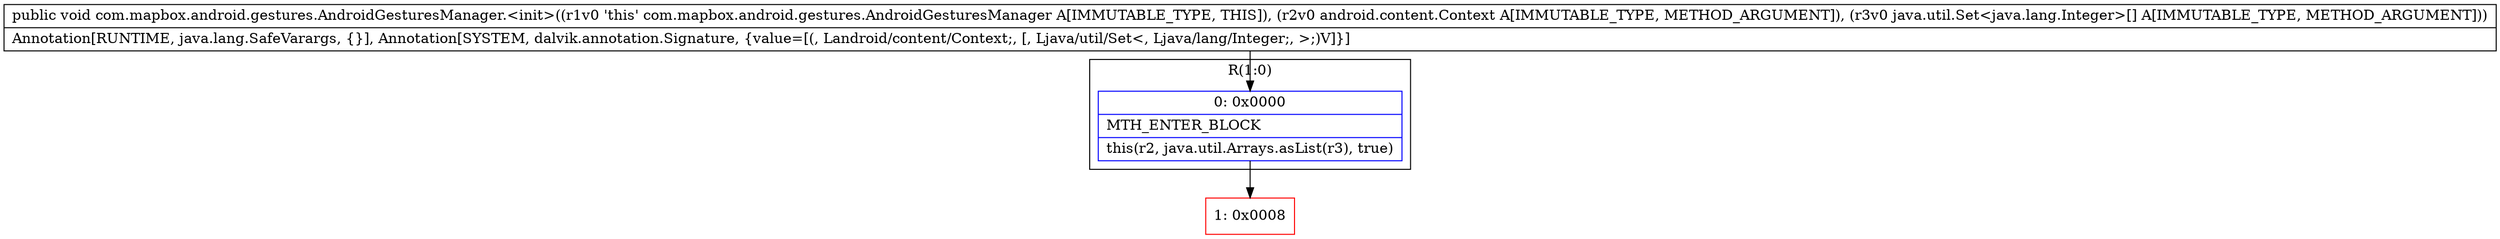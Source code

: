 digraph "CFG forcom.mapbox.android.gestures.AndroidGesturesManager.\<init\>(Landroid\/content\/Context;[Ljava\/util\/Set;)V" {
subgraph cluster_Region_1307055653 {
label = "R(1:0)";
node [shape=record,color=blue];
Node_0 [shape=record,label="{0\:\ 0x0000|MTH_ENTER_BLOCK\l|this(r2, java.util.Arrays.asList(r3), true)\l}"];
}
Node_1 [shape=record,color=red,label="{1\:\ 0x0008}"];
MethodNode[shape=record,label="{public void com.mapbox.android.gestures.AndroidGesturesManager.\<init\>((r1v0 'this' com.mapbox.android.gestures.AndroidGesturesManager A[IMMUTABLE_TYPE, THIS]), (r2v0 android.content.Context A[IMMUTABLE_TYPE, METHOD_ARGUMENT]), (r3v0 java.util.Set\<java.lang.Integer\>[] A[IMMUTABLE_TYPE, METHOD_ARGUMENT]))  | Annotation[RUNTIME, java.lang.SafeVarargs, \{\}], Annotation[SYSTEM, dalvik.annotation.Signature, \{value=[(, Landroid\/content\/Context;, [, Ljava\/util\/Set\<, Ljava\/lang\/Integer;, \>;)V]\}]\l}"];
MethodNode -> Node_0;
Node_0 -> Node_1;
}

